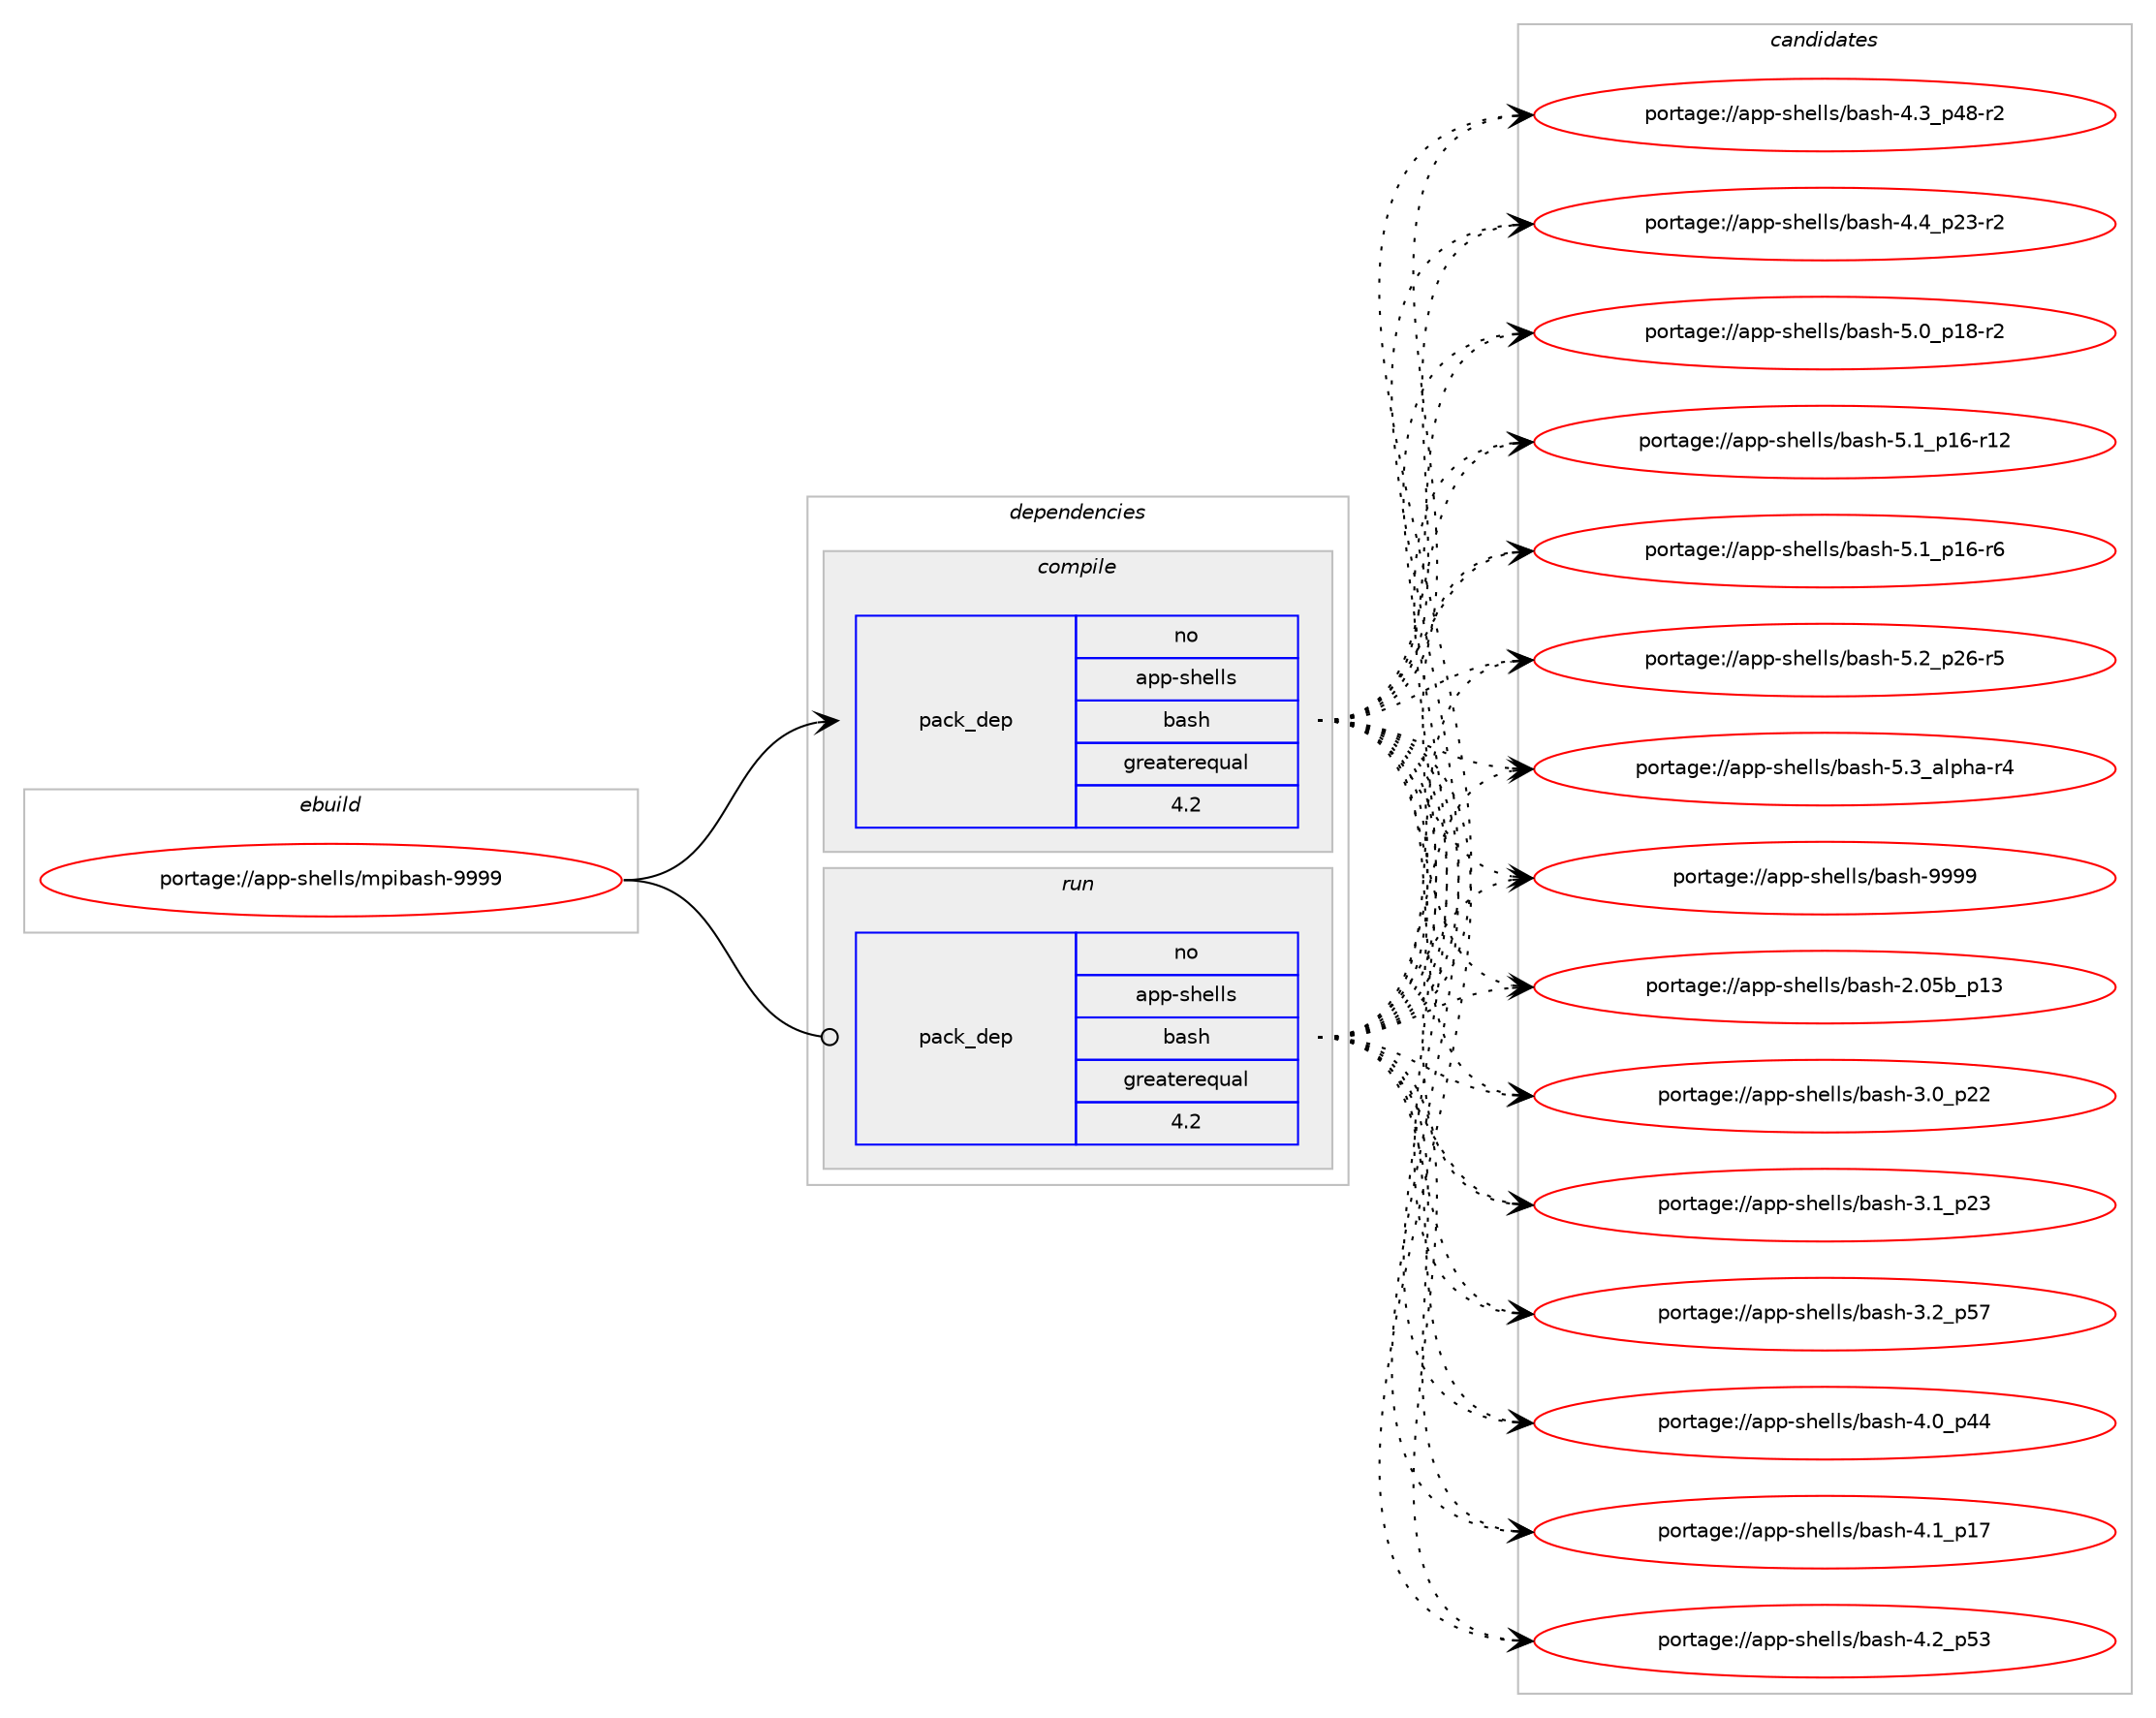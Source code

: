 digraph prolog {

# *************
# Graph options
# *************

newrank=true;
concentrate=true;
compound=true;
graph [rankdir=LR,fontname=Helvetica,fontsize=10,ranksep=1.5];#, ranksep=2.5, nodesep=0.2];
edge  [arrowhead=vee];
node  [fontname=Helvetica,fontsize=10];

# **********
# The ebuild
# **********

subgraph cluster_leftcol {
color=gray;
rank=same;
label=<<i>ebuild</i>>;
id [label="portage://app-shells/mpibash-9999", color=red, width=4, href="../app-shells/mpibash-9999.svg"];
}

# ****************
# The dependencies
# ****************

subgraph cluster_midcol {
color=gray;
label=<<i>dependencies</i>>;
subgraph cluster_compile {
fillcolor="#eeeeee";
style=filled;
label=<<i>compile</i>>;
subgraph pack8350 {
dependency22816 [label=<<TABLE BORDER="0" CELLBORDER="1" CELLSPACING="0" CELLPADDING="4" WIDTH="220"><TR><TD ROWSPAN="6" CELLPADDING="30">pack_dep</TD></TR><TR><TD WIDTH="110">no</TD></TR><TR><TD>app-shells</TD></TR><TR><TD>bash</TD></TR><TR><TD>greaterequal</TD></TR><TR><TD>4.2</TD></TR></TABLE>>, shape=none, color=blue];
}
id:e -> dependency22816:w [weight=20,style="solid",arrowhead="vee"];
# *** BEGIN UNKNOWN DEPENDENCY TYPE (TODO) ***
# id -> package_dependency(portage://app-shells/mpibash-9999,install,no,sys-cluster,libcircle,none,[,,],[],[])
# *** END UNKNOWN DEPENDENCY TYPE (TODO) ***

# *** BEGIN UNKNOWN DEPENDENCY TYPE (TODO) ***
# id -> package_dependency(portage://app-shells/mpibash-9999,install,no,virtual,mpi,none,[,,],[],[])
# *** END UNKNOWN DEPENDENCY TYPE (TODO) ***

}
subgraph cluster_compileandrun {
fillcolor="#eeeeee";
style=filled;
label=<<i>compile and run</i>>;
}
subgraph cluster_run {
fillcolor="#eeeeee";
style=filled;
label=<<i>run</i>>;
subgraph pack8351 {
dependency22817 [label=<<TABLE BORDER="0" CELLBORDER="1" CELLSPACING="0" CELLPADDING="4" WIDTH="220"><TR><TD ROWSPAN="6" CELLPADDING="30">pack_dep</TD></TR><TR><TD WIDTH="110">no</TD></TR><TR><TD>app-shells</TD></TR><TR><TD>bash</TD></TR><TR><TD>greaterequal</TD></TR><TR><TD>4.2</TD></TR></TABLE>>, shape=none, color=blue];
}
id:e -> dependency22817:w [weight=20,style="solid",arrowhead="odot"];
# *** BEGIN UNKNOWN DEPENDENCY TYPE (TODO) ***
# id -> package_dependency(portage://app-shells/mpibash-9999,run,no,sys-cluster,libcircle,none,[,,],[],[])
# *** END UNKNOWN DEPENDENCY TYPE (TODO) ***

# *** BEGIN UNKNOWN DEPENDENCY TYPE (TODO) ***
# id -> package_dependency(portage://app-shells/mpibash-9999,run,no,virtual,mpi,none,[,,],[],[])
# *** END UNKNOWN DEPENDENCY TYPE (TODO) ***

}
}

# **************
# The candidates
# **************

subgraph cluster_choices {
rank=same;
color=gray;
label=<<i>candidates</i>>;

subgraph choice8350 {
color=black;
nodesep=1;
choice9711211245115104101108108115479897115104455046485398951124951 [label="portage://app-shells/bash-2.05b_p13", color=red, width=4,href="../app-shells/bash-2.05b_p13.svg"];
choice971121124511510410110810811547989711510445514648951125050 [label="portage://app-shells/bash-3.0_p22", color=red, width=4,href="../app-shells/bash-3.0_p22.svg"];
choice971121124511510410110810811547989711510445514649951125051 [label="portage://app-shells/bash-3.1_p23", color=red, width=4,href="../app-shells/bash-3.1_p23.svg"];
choice971121124511510410110810811547989711510445514650951125355 [label="portage://app-shells/bash-3.2_p57", color=red, width=4,href="../app-shells/bash-3.2_p57.svg"];
choice971121124511510410110810811547989711510445524648951125252 [label="portage://app-shells/bash-4.0_p44", color=red, width=4,href="../app-shells/bash-4.0_p44.svg"];
choice971121124511510410110810811547989711510445524649951124955 [label="portage://app-shells/bash-4.1_p17", color=red, width=4,href="../app-shells/bash-4.1_p17.svg"];
choice971121124511510410110810811547989711510445524650951125351 [label="portage://app-shells/bash-4.2_p53", color=red, width=4,href="../app-shells/bash-4.2_p53.svg"];
choice9711211245115104101108108115479897115104455246519511252564511450 [label="portage://app-shells/bash-4.3_p48-r2", color=red, width=4,href="../app-shells/bash-4.3_p48-r2.svg"];
choice9711211245115104101108108115479897115104455246529511250514511450 [label="portage://app-shells/bash-4.4_p23-r2", color=red, width=4,href="../app-shells/bash-4.4_p23-r2.svg"];
choice9711211245115104101108108115479897115104455346489511249564511450 [label="portage://app-shells/bash-5.0_p18-r2", color=red, width=4,href="../app-shells/bash-5.0_p18-r2.svg"];
choice971121124511510410110810811547989711510445534649951124954451144950 [label="portage://app-shells/bash-5.1_p16-r12", color=red, width=4,href="../app-shells/bash-5.1_p16-r12.svg"];
choice9711211245115104101108108115479897115104455346499511249544511454 [label="portage://app-shells/bash-5.1_p16-r6", color=red, width=4,href="../app-shells/bash-5.1_p16-r6.svg"];
choice9711211245115104101108108115479897115104455346509511250544511453 [label="portage://app-shells/bash-5.2_p26-r5", color=red, width=4,href="../app-shells/bash-5.2_p26-r5.svg"];
choice9711211245115104101108108115479897115104455346519597108112104974511452 [label="portage://app-shells/bash-5.3_alpha-r4", color=red, width=4,href="../app-shells/bash-5.3_alpha-r4.svg"];
choice97112112451151041011081081154798971151044557575757 [label="portage://app-shells/bash-9999", color=red, width=4,href="../app-shells/bash-9999.svg"];
dependency22816:e -> choice9711211245115104101108108115479897115104455046485398951124951:w [style=dotted,weight="100"];
dependency22816:e -> choice971121124511510410110810811547989711510445514648951125050:w [style=dotted,weight="100"];
dependency22816:e -> choice971121124511510410110810811547989711510445514649951125051:w [style=dotted,weight="100"];
dependency22816:e -> choice971121124511510410110810811547989711510445514650951125355:w [style=dotted,weight="100"];
dependency22816:e -> choice971121124511510410110810811547989711510445524648951125252:w [style=dotted,weight="100"];
dependency22816:e -> choice971121124511510410110810811547989711510445524649951124955:w [style=dotted,weight="100"];
dependency22816:e -> choice971121124511510410110810811547989711510445524650951125351:w [style=dotted,weight="100"];
dependency22816:e -> choice9711211245115104101108108115479897115104455246519511252564511450:w [style=dotted,weight="100"];
dependency22816:e -> choice9711211245115104101108108115479897115104455246529511250514511450:w [style=dotted,weight="100"];
dependency22816:e -> choice9711211245115104101108108115479897115104455346489511249564511450:w [style=dotted,weight="100"];
dependency22816:e -> choice971121124511510410110810811547989711510445534649951124954451144950:w [style=dotted,weight="100"];
dependency22816:e -> choice9711211245115104101108108115479897115104455346499511249544511454:w [style=dotted,weight="100"];
dependency22816:e -> choice9711211245115104101108108115479897115104455346509511250544511453:w [style=dotted,weight="100"];
dependency22816:e -> choice9711211245115104101108108115479897115104455346519597108112104974511452:w [style=dotted,weight="100"];
dependency22816:e -> choice97112112451151041011081081154798971151044557575757:w [style=dotted,weight="100"];
}
subgraph choice8351 {
color=black;
nodesep=1;
choice9711211245115104101108108115479897115104455046485398951124951 [label="portage://app-shells/bash-2.05b_p13", color=red, width=4,href="../app-shells/bash-2.05b_p13.svg"];
choice971121124511510410110810811547989711510445514648951125050 [label="portage://app-shells/bash-3.0_p22", color=red, width=4,href="../app-shells/bash-3.0_p22.svg"];
choice971121124511510410110810811547989711510445514649951125051 [label="portage://app-shells/bash-3.1_p23", color=red, width=4,href="../app-shells/bash-3.1_p23.svg"];
choice971121124511510410110810811547989711510445514650951125355 [label="portage://app-shells/bash-3.2_p57", color=red, width=4,href="../app-shells/bash-3.2_p57.svg"];
choice971121124511510410110810811547989711510445524648951125252 [label="portage://app-shells/bash-4.0_p44", color=red, width=4,href="../app-shells/bash-4.0_p44.svg"];
choice971121124511510410110810811547989711510445524649951124955 [label="portage://app-shells/bash-4.1_p17", color=red, width=4,href="../app-shells/bash-4.1_p17.svg"];
choice971121124511510410110810811547989711510445524650951125351 [label="portage://app-shells/bash-4.2_p53", color=red, width=4,href="../app-shells/bash-4.2_p53.svg"];
choice9711211245115104101108108115479897115104455246519511252564511450 [label="portage://app-shells/bash-4.3_p48-r2", color=red, width=4,href="../app-shells/bash-4.3_p48-r2.svg"];
choice9711211245115104101108108115479897115104455246529511250514511450 [label="portage://app-shells/bash-4.4_p23-r2", color=red, width=4,href="../app-shells/bash-4.4_p23-r2.svg"];
choice9711211245115104101108108115479897115104455346489511249564511450 [label="portage://app-shells/bash-5.0_p18-r2", color=red, width=4,href="../app-shells/bash-5.0_p18-r2.svg"];
choice971121124511510410110810811547989711510445534649951124954451144950 [label="portage://app-shells/bash-5.1_p16-r12", color=red, width=4,href="../app-shells/bash-5.1_p16-r12.svg"];
choice9711211245115104101108108115479897115104455346499511249544511454 [label="portage://app-shells/bash-5.1_p16-r6", color=red, width=4,href="../app-shells/bash-5.1_p16-r6.svg"];
choice9711211245115104101108108115479897115104455346509511250544511453 [label="portage://app-shells/bash-5.2_p26-r5", color=red, width=4,href="../app-shells/bash-5.2_p26-r5.svg"];
choice9711211245115104101108108115479897115104455346519597108112104974511452 [label="portage://app-shells/bash-5.3_alpha-r4", color=red, width=4,href="../app-shells/bash-5.3_alpha-r4.svg"];
choice97112112451151041011081081154798971151044557575757 [label="portage://app-shells/bash-9999", color=red, width=4,href="../app-shells/bash-9999.svg"];
dependency22817:e -> choice9711211245115104101108108115479897115104455046485398951124951:w [style=dotted,weight="100"];
dependency22817:e -> choice971121124511510410110810811547989711510445514648951125050:w [style=dotted,weight="100"];
dependency22817:e -> choice971121124511510410110810811547989711510445514649951125051:w [style=dotted,weight="100"];
dependency22817:e -> choice971121124511510410110810811547989711510445514650951125355:w [style=dotted,weight="100"];
dependency22817:e -> choice971121124511510410110810811547989711510445524648951125252:w [style=dotted,weight="100"];
dependency22817:e -> choice971121124511510410110810811547989711510445524649951124955:w [style=dotted,weight="100"];
dependency22817:e -> choice971121124511510410110810811547989711510445524650951125351:w [style=dotted,weight="100"];
dependency22817:e -> choice9711211245115104101108108115479897115104455246519511252564511450:w [style=dotted,weight="100"];
dependency22817:e -> choice9711211245115104101108108115479897115104455246529511250514511450:w [style=dotted,weight="100"];
dependency22817:e -> choice9711211245115104101108108115479897115104455346489511249564511450:w [style=dotted,weight="100"];
dependency22817:e -> choice971121124511510410110810811547989711510445534649951124954451144950:w [style=dotted,weight="100"];
dependency22817:e -> choice9711211245115104101108108115479897115104455346499511249544511454:w [style=dotted,weight="100"];
dependency22817:e -> choice9711211245115104101108108115479897115104455346509511250544511453:w [style=dotted,weight="100"];
dependency22817:e -> choice9711211245115104101108108115479897115104455346519597108112104974511452:w [style=dotted,weight="100"];
dependency22817:e -> choice97112112451151041011081081154798971151044557575757:w [style=dotted,weight="100"];
}
}

}
